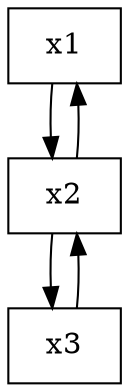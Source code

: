 digraph test {
node1 [label="x1", shape="box"];
node2 [label="x2", shape="box"];
node3 [label="x3", shape="box"];
node2 -> node1;
node1 -> node2;
node3 -> node2;
node2 -> node3;
}
